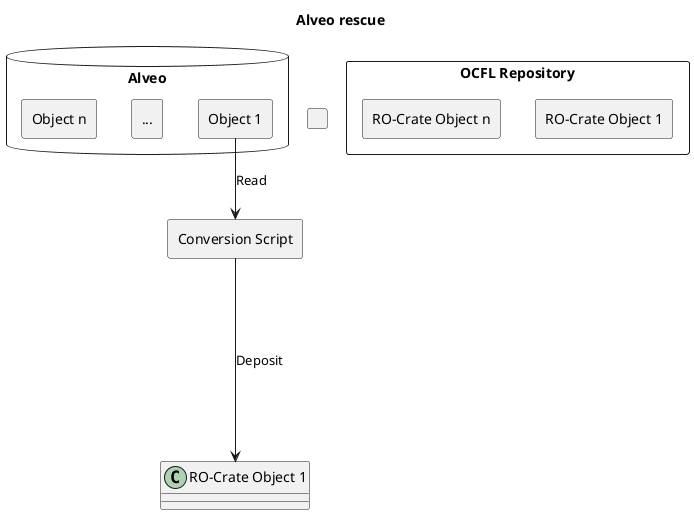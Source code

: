 
@startuml
title: Alveo rescue
database "Alveo" {


rectangle "Object 1" {
}

rectangle "..." as asdkj {
}


rectangle "Object n" {
}

}




rectangle "Conversion Script" {

}

"Conversion Script" <-up- "Object 1" : Read

"Conversion Script" --down--> "RO-Crate Object 1" : Deposit

rectangle "OCFL Repository"  {

rectangle "RO-Crate Object 1" {
}

rectangle "..." {
}


rectangle "RO-Crate Object n" {
}

}
@enduml
